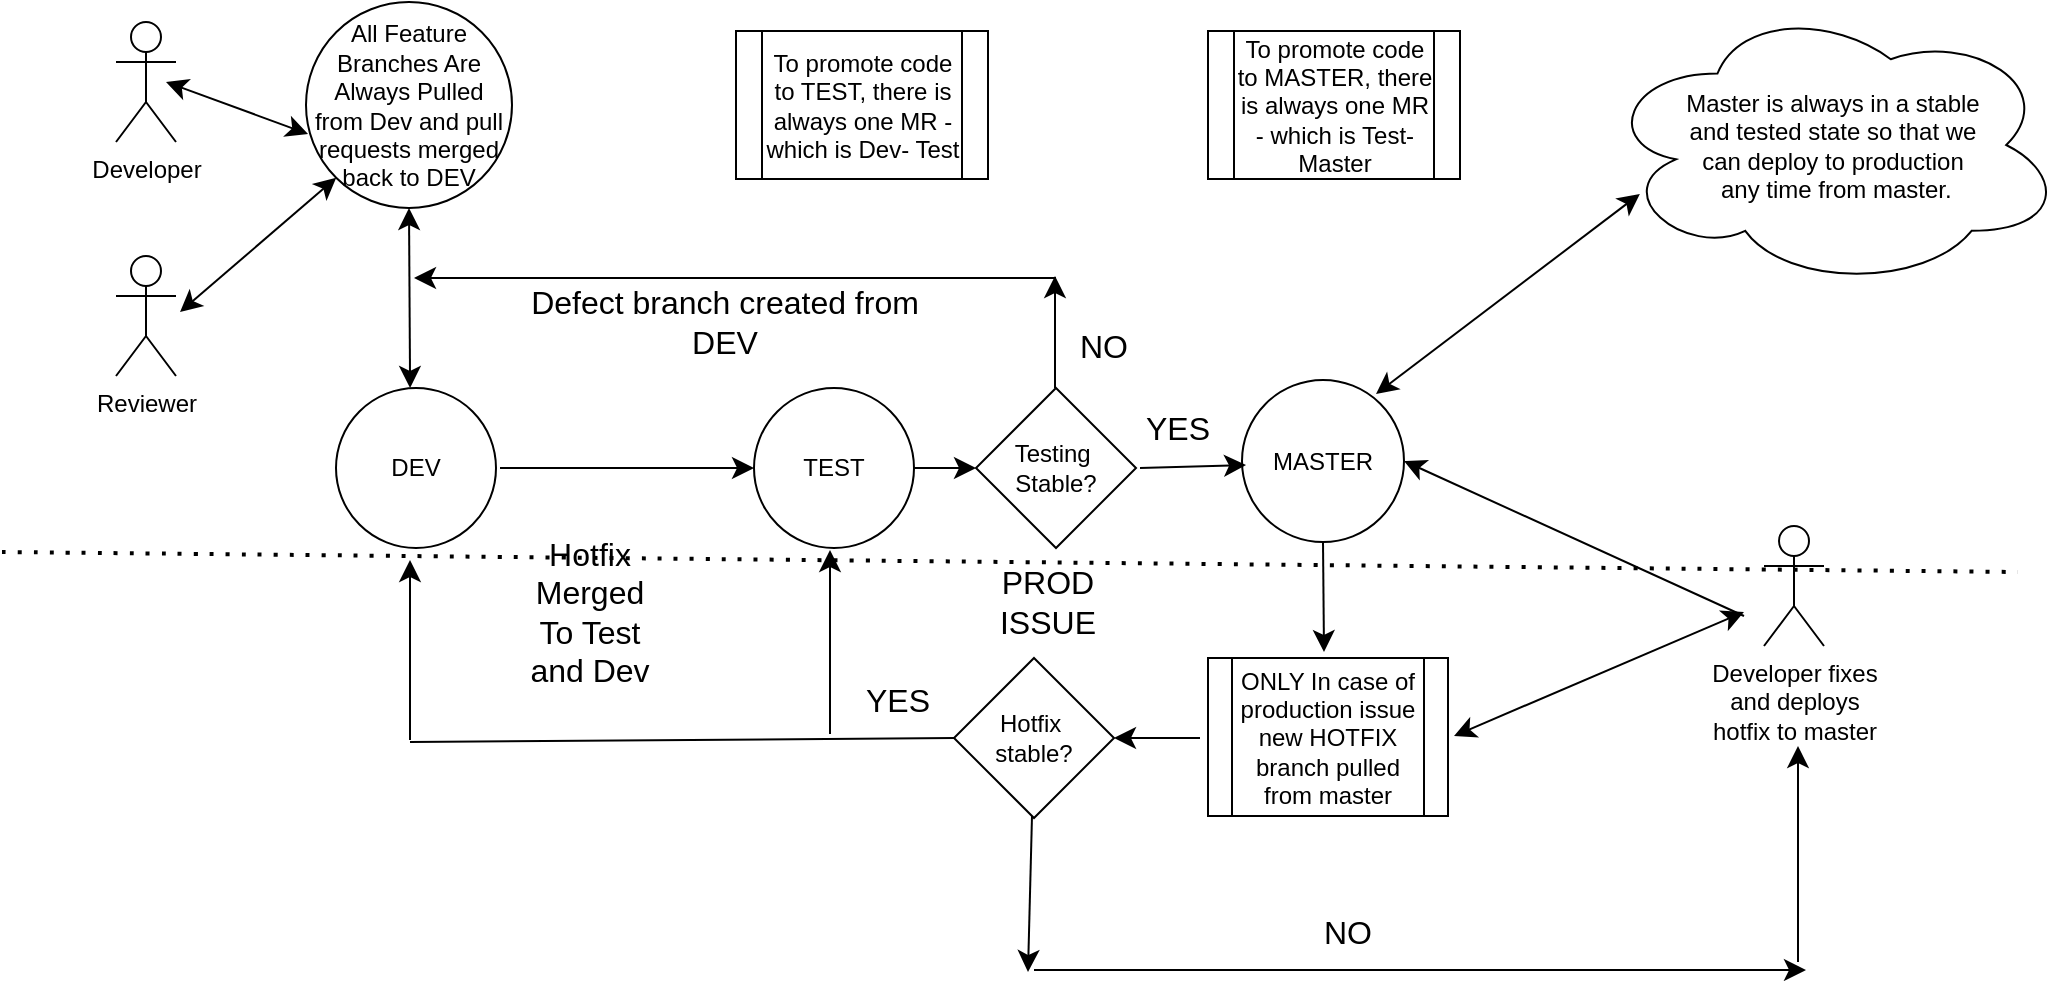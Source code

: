 <mxfile version="24.7.17">
  <diagram name="Page-1" id="bq4e-BebSLiYdaemuUL0">
    <mxGraphModel dx="1434" dy="836" grid="0" gridSize="10" guides="1" tooltips="1" connect="1" arrows="1" fold="1" page="0" pageScale="1" pageWidth="850" pageHeight="1100" math="0" shadow="0">
      <root>
        <mxCell id="0" />
        <mxCell id="1" parent="0" />
        <mxCell id="X5U-q2b1jGEAHIpkHi4O-1" value="DEV" style="ellipse;whiteSpace=wrap;html=1;aspect=fixed;" vertex="1" parent="1">
          <mxGeometry x="-151" y="100" width="80" height="80" as="geometry" />
        </mxCell>
        <mxCell id="X5U-q2b1jGEAHIpkHi4O-2" value="TEST" style="ellipse;whiteSpace=wrap;html=1;aspect=fixed;" vertex="1" parent="1">
          <mxGeometry x="58" y="100" width="80" height="80" as="geometry" />
        </mxCell>
        <mxCell id="X5U-q2b1jGEAHIpkHi4O-3" value="MASTER" style="ellipse;whiteSpace=wrap;html=1;aspect=fixed;" vertex="1" parent="1">
          <mxGeometry x="302" y="96" width="81" height="81" as="geometry" />
        </mxCell>
        <mxCell id="X5U-q2b1jGEAHIpkHi4O-5" value="" style="endArrow=classic;html=1;rounded=0;fontSize=12;startSize=8;endSize=8;curved=1;entryX=0;entryY=0.5;entryDx=0;entryDy=0;" edge="1" parent="1" target="X5U-q2b1jGEAHIpkHi4O-2">
          <mxGeometry width="50" height="50" relative="1" as="geometry">
            <mxPoint x="-69" y="140" as="sourcePoint" />
            <mxPoint x="-16" y="99" as="targetPoint" />
          </mxGeometry>
        </mxCell>
        <mxCell id="X5U-q2b1jGEAHIpkHi4O-7" value="ONLY In case of production issue new HOTFIX branch pulled from master" style="shape=process;whiteSpace=wrap;html=1;backgroundOutline=1;" vertex="1" parent="1">
          <mxGeometry x="285" y="235" width="120" height="79" as="geometry" />
        </mxCell>
        <mxCell id="X5U-q2b1jGEAHIpkHi4O-8" value="" style="endArrow=classic;html=1;rounded=0;fontSize=12;startSize=8;endSize=8;curved=1;exitX=0.5;exitY=1;exitDx=0;exitDy=0;" edge="1" parent="1" source="X5U-q2b1jGEAHIpkHi4O-3">
          <mxGeometry width="50" height="50" relative="1" as="geometry">
            <mxPoint x="339" y="188" as="sourcePoint" />
            <mxPoint x="343" y="232" as="targetPoint" />
          </mxGeometry>
        </mxCell>
        <mxCell id="X5U-q2b1jGEAHIpkHi4O-11" value="&lt;div&gt;Developer fixes&lt;/div&gt;&lt;div&gt;&amp;nbsp;and deploys&amp;nbsp;&lt;/div&gt;&lt;div&gt;hotfix to master&lt;/div&gt;" style="shape=umlActor;verticalLabelPosition=bottom;verticalAlign=top;html=1;outlineConnect=0;" vertex="1" parent="1">
          <mxGeometry x="563" y="169" width="30" height="60" as="geometry" />
        </mxCell>
        <mxCell id="X5U-q2b1jGEAHIpkHi4O-12" value="" style="endArrow=classic;startArrow=classic;html=1;rounded=0;fontSize=12;startSize=8;endSize=8;curved=1;" edge="1" parent="1">
          <mxGeometry width="50" height="50" relative="1" as="geometry">
            <mxPoint x="408" y="274" as="sourcePoint" />
            <mxPoint x="553" y="212" as="targetPoint" />
          </mxGeometry>
        </mxCell>
        <mxCell id="X5U-q2b1jGEAHIpkHi4O-13" value="" style="endArrow=classic;html=1;rounded=0;fontSize=12;startSize=8;endSize=8;curved=1;entryX=1;entryY=0.5;entryDx=0;entryDy=0;" edge="1" parent="1" target="X5U-q2b1jGEAHIpkHi4O-3">
          <mxGeometry width="50" height="50" relative="1" as="geometry">
            <mxPoint x="553" y="214" as="sourcePoint" />
            <mxPoint x="536" y="161" as="targetPoint" />
          </mxGeometry>
        </mxCell>
        <mxCell id="X5U-q2b1jGEAHIpkHi4O-14" value="&lt;div&gt;Hotfix&amp;nbsp;&lt;/div&gt;&lt;div&gt;stable?&lt;/div&gt;" style="rhombus;whiteSpace=wrap;html=1;" vertex="1" parent="1">
          <mxGeometry x="158" y="235" width="80" height="80" as="geometry" />
        </mxCell>
        <mxCell id="X5U-q2b1jGEAHIpkHi4O-16" value="" style="endArrow=none;html=1;rounded=0;fontSize=12;startSize=8;endSize=8;curved=1;" edge="1" parent="1">
          <mxGeometry width="50" height="50" relative="1" as="geometry">
            <mxPoint x="-114" y="277" as="sourcePoint" />
            <mxPoint x="158" y="275" as="targetPoint" />
          </mxGeometry>
        </mxCell>
        <mxCell id="X5U-q2b1jGEAHIpkHi4O-17" value="" style="endArrow=classic;html=1;rounded=0;fontSize=12;startSize=8;endSize=8;curved=1;" edge="1" parent="1">
          <mxGeometry width="50" height="50" relative="1" as="geometry">
            <mxPoint x="-114" y="276" as="sourcePoint" />
            <mxPoint x="-114" y="186" as="targetPoint" />
          </mxGeometry>
        </mxCell>
        <mxCell id="X5U-q2b1jGEAHIpkHi4O-18" value="" style="endArrow=classic;html=1;rounded=0;fontSize=12;startSize=8;endSize=8;curved=1;" edge="1" parent="1">
          <mxGeometry width="50" height="50" relative="1" as="geometry">
            <mxPoint x="96" y="273" as="sourcePoint" />
            <mxPoint x="96" y="181" as="targetPoint" />
          </mxGeometry>
        </mxCell>
        <mxCell id="X5U-q2b1jGEAHIpkHi4O-19" value="Hotfix Merged To Test and Dev" style="text;html=1;align=center;verticalAlign=middle;whiteSpace=wrap;rounded=0;fontSize=16;" vertex="1" parent="1">
          <mxGeometry x="-58" y="161" width="68" height="101" as="geometry" />
        </mxCell>
        <mxCell id="X5U-q2b1jGEAHIpkHi4O-21" value="YES" style="text;html=1;align=center;verticalAlign=middle;whiteSpace=wrap;rounded=0;fontSize=16;" vertex="1" parent="1">
          <mxGeometry x="100" y="241" width="60" height="30" as="geometry" />
        </mxCell>
        <mxCell id="X5U-q2b1jGEAHIpkHi4O-22" value="" style="endArrow=classic;html=1;rounded=0;fontSize=12;startSize=8;endSize=8;curved=1;entryX=1;entryY=0.5;entryDx=0;entryDy=0;" edge="1" parent="1" target="X5U-q2b1jGEAHIpkHi4O-14">
          <mxGeometry width="50" height="50" relative="1" as="geometry">
            <mxPoint x="281" y="275" as="sourcePoint" />
            <mxPoint x="273" y="247" as="targetPoint" />
          </mxGeometry>
        </mxCell>
        <mxCell id="X5U-q2b1jGEAHIpkHi4O-23" value="PROD ISSUE" style="text;html=1;align=center;verticalAlign=middle;whiteSpace=wrap;rounded=0;fontSize=16;" vertex="1" parent="1">
          <mxGeometry x="175" y="192" width="60" height="30" as="geometry" />
        </mxCell>
        <mxCell id="X5U-q2b1jGEAHIpkHi4O-24" value="" style="endArrow=classic;html=1;rounded=0;fontSize=12;startSize=8;endSize=8;curved=1;exitX=0.5;exitY=1;exitDx=0;exitDy=0;" edge="1" parent="1">
          <mxGeometry width="50" height="50" relative="1" as="geometry">
            <mxPoint x="197" y="314" as="sourcePoint" />
            <mxPoint x="195" y="392" as="targetPoint" />
          </mxGeometry>
        </mxCell>
        <mxCell id="X5U-q2b1jGEAHIpkHi4O-25" value="NO" style="text;html=1;align=center;verticalAlign=middle;whiteSpace=wrap;rounded=0;fontSize=16;" vertex="1" parent="1">
          <mxGeometry x="325" y="357" width="60" height="30" as="geometry" />
        </mxCell>
        <mxCell id="X5U-q2b1jGEAHIpkHi4O-27" value="" style="endArrow=classic;html=1;rounded=0;fontSize=12;startSize=8;endSize=8;curved=1;" edge="1" parent="1">
          <mxGeometry width="50" height="50" relative="1" as="geometry">
            <mxPoint x="198" y="391" as="sourcePoint" />
            <mxPoint x="584" y="391" as="targetPoint" />
          </mxGeometry>
        </mxCell>
        <mxCell id="X5U-q2b1jGEAHIpkHi4O-28" value="" style="endArrow=classic;html=1;rounded=0;fontSize=12;startSize=8;endSize=8;curved=1;" edge="1" parent="1">
          <mxGeometry width="50" height="50" relative="1" as="geometry">
            <mxPoint x="580" y="387" as="sourcePoint" />
            <mxPoint x="580" y="279" as="targetPoint" />
          </mxGeometry>
        </mxCell>
        <mxCell id="X5U-q2b1jGEAHIpkHi4O-29" value="&lt;div&gt;Developer&lt;/div&gt;&lt;div&gt;&lt;br&gt;&lt;/div&gt;" style="shape=umlActor;verticalLabelPosition=bottom;verticalAlign=top;html=1;outlineConnect=0;" vertex="1" parent="1">
          <mxGeometry x="-261" y="-83" width="30" height="60" as="geometry" />
        </mxCell>
        <mxCell id="X5U-q2b1jGEAHIpkHi4O-39" value="All Feature Branches Are Always Pulled from Dev and pull requests merged back to DEV" style="ellipse;whiteSpace=wrap;html=1;aspect=fixed;" vertex="1" parent="1">
          <mxGeometry x="-166" y="-93" width="103" height="103" as="geometry" />
        </mxCell>
        <mxCell id="X5U-q2b1jGEAHIpkHi4O-40" value="" style="endArrow=classic;startArrow=classic;html=1;rounded=0;fontSize=12;startSize=8;endSize=8;curved=1;exitX=0.463;exitY=0;exitDx=0;exitDy=0;exitPerimeter=0;entryX=0.5;entryY=1;entryDx=0;entryDy=0;" edge="1" parent="1" source="X5U-q2b1jGEAHIpkHi4O-1" target="X5U-q2b1jGEAHIpkHi4O-39">
          <mxGeometry width="50" height="50" relative="1" as="geometry">
            <mxPoint x="-181" y="80" as="sourcePoint" />
            <mxPoint x="-119" y="17" as="targetPoint" />
          </mxGeometry>
        </mxCell>
        <mxCell id="X5U-q2b1jGEAHIpkHi4O-43" value="Reviewer" style="shape=umlActor;verticalLabelPosition=bottom;verticalAlign=top;html=1;outlineConnect=0;" vertex="1" parent="1">
          <mxGeometry x="-261" y="34" width="30" height="60" as="geometry" />
        </mxCell>
        <mxCell id="X5U-q2b1jGEAHIpkHi4O-49" value="" style="endArrow=classic;startArrow=classic;html=1;rounded=0;fontSize=12;startSize=8;endSize=8;curved=1;entryX=0;entryY=1;entryDx=0;entryDy=0;" edge="1" parent="1" target="X5U-q2b1jGEAHIpkHi4O-39">
          <mxGeometry width="50" height="50" relative="1" as="geometry">
            <mxPoint x="-229" y="62" as="sourcePoint" />
            <mxPoint x="-179" y="12" as="targetPoint" />
          </mxGeometry>
        </mxCell>
        <mxCell id="X5U-q2b1jGEAHIpkHi4O-50" value="" style="endArrow=classic;startArrow=classic;html=1;rounded=0;fontSize=12;startSize=8;endSize=8;curved=1;entryX=0.01;entryY=0.641;entryDx=0;entryDy=0;entryPerimeter=0;" edge="1" parent="1" target="X5U-q2b1jGEAHIpkHi4O-39">
          <mxGeometry width="50" height="50" relative="1" as="geometry">
            <mxPoint x="-236" y="-53.05" as="sourcePoint" />
            <mxPoint x="-154.953" y="-60.001" as="targetPoint" />
          </mxGeometry>
        </mxCell>
        <mxCell id="X5U-q2b1jGEAHIpkHi4O-51" value="To promote code to TEST, there is always one MR - which is Dev- Test" style="shape=process;whiteSpace=wrap;html=1;backgroundOutline=1;" vertex="1" parent="1">
          <mxGeometry x="49" y="-78.5" width="126" height="74" as="geometry" />
        </mxCell>
        <mxCell id="X5U-q2b1jGEAHIpkHi4O-52" value="To promote code to MASTER, there is always one MR - which is Test- Master" style="shape=process;whiteSpace=wrap;html=1;backgroundOutline=1;" vertex="1" parent="1">
          <mxGeometry x="285" y="-78.5" width="126" height="74" as="geometry" />
        </mxCell>
        <mxCell id="X5U-q2b1jGEAHIpkHi4O-53" value="&lt;div&gt;Testing&amp;nbsp;&lt;/div&gt;&lt;div&gt;Stable?&lt;/div&gt;" style="rhombus;whiteSpace=wrap;html=1;" vertex="1" parent="1">
          <mxGeometry x="169" y="100" width="80" height="80" as="geometry" />
        </mxCell>
        <mxCell id="X5U-q2b1jGEAHIpkHi4O-54" value="" style="endArrow=classic;html=1;rounded=0;fontSize=12;startSize=8;endSize=8;curved=1;entryX=0;entryY=0.5;entryDx=0;entryDy=0;exitX=1;exitY=0.5;exitDx=0;exitDy=0;" edge="1" parent="1" source="X5U-q2b1jGEAHIpkHi4O-2" target="X5U-q2b1jGEAHIpkHi4O-53">
          <mxGeometry width="50" height="50" relative="1" as="geometry">
            <mxPoint x="143" y="136" as="sourcePoint" />
            <mxPoint x="186" y="94" as="targetPoint" />
          </mxGeometry>
        </mxCell>
        <mxCell id="X5U-q2b1jGEAHIpkHi4O-58" value="" style="endArrow=classic;html=1;rounded=0;fontSize=12;startSize=8;endSize=8;curved=1;entryX=0.025;entryY=0.525;entryDx=0;entryDy=0;entryPerimeter=0;" edge="1" parent="1" target="X5U-q2b1jGEAHIpkHi4O-3">
          <mxGeometry width="50" height="50" relative="1" as="geometry">
            <mxPoint x="251" y="140" as="sourcePoint" />
            <mxPoint x="291" y="140" as="targetPoint" />
          </mxGeometry>
        </mxCell>
        <mxCell id="X5U-q2b1jGEAHIpkHi4O-59" value="YES" style="text;html=1;align=center;verticalAlign=middle;whiteSpace=wrap;rounded=0;fontSize=16;" vertex="1" parent="1">
          <mxGeometry x="240" y="105" width="60" height="30" as="geometry" />
        </mxCell>
        <mxCell id="X5U-q2b1jGEAHIpkHi4O-62" value="" style="endArrow=classic;html=1;rounded=0;fontSize=12;startSize=8;endSize=8;curved=1;" edge="1" parent="1">
          <mxGeometry width="50" height="50" relative="1" as="geometry">
            <mxPoint x="208.5" y="100" as="sourcePoint" />
            <mxPoint x="208.5" y="44" as="targetPoint" />
          </mxGeometry>
        </mxCell>
        <mxCell id="X5U-q2b1jGEAHIpkHi4O-63" value="NO" style="text;html=1;align=center;verticalAlign=middle;whiteSpace=wrap;rounded=0;fontSize=16;" vertex="1" parent="1">
          <mxGeometry x="203" y="64" width="60" height="30" as="geometry" />
        </mxCell>
        <mxCell id="X5U-q2b1jGEAHIpkHi4O-65" value="" style="endArrow=classic;html=1;rounded=0;fontSize=12;startSize=8;endSize=8;curved=1;" edge="1" parent="1">
          <mxGeometry width="50" height="50" relative="1" as="geometry">
            <mxPoint x="209" y="45" as="sourcePoint" />
            <mxPoint x="-112" y="45" as="targetPoint" />
          </mxGeometry>
        </mxCell>
        <mxCell id="X5U-q2b1jGEAHIpkHi4O-66" value="Defect branch created from DEV" style="text;html=1;align=center;verticalAlign=middle;whiteSpace=wrap;rounded=0;fontSize=16;" vertex="1" parent="1">
          <mxGeometry x="-70" y="52" width="227" height="30" as="geometry" />
        </mxCell>
        <mxCell id="X5U-q2b1jGEAHIpkHi4O-67" value="" style="endArrow=none;dashed=1;html=1;dashPattern=1 3;strokeWidth=2;rounded=0;fontSize=12;startSize=8;endSize=8;curved=1;" edge="1" parent="1">
          <mxGeometry width="50" height="50" relative="1" as="geometry">
            <mxPoint x="-318" y="182" as="sourcePoint" />
            <mxPoint x="690" y="192" as="targetPoint" />
          </mxGeometry>
        </mxCell>
        <mxCell id="X5U-q2b1jGEAHIpkHi4O-68" value="&lt;div&gt;Master is always in a stable&lt;/div&gt;&lt;div&gt;&amp;nbsp;and tested state so that we&amp;nbsp;&lt;/div&gt;&lt;div&gt;can deploy to production&lt;/div&gt;&lt;div&gt;&amp;nbsp;any time from master.&lt;/div&gt;" style="ellipse;shape=cloud;whiteSpace=wrap;html=1;" vertex="1" parent="1">
          <mxGeometry x="482" y="-93" width="231" height="143" as="geometry" />
        </mxCell>
        <mxCell id="X5U-q2b1jGEAHIpkHi4O-69" value="" style="endArrow=classic;startArrow=classic;html=1;rounded=0;fontSize=12;startSize=8;endSize=8;curved=1;entryX=0.082;entryY=0.671;entryDx=0;entryDy=0;entryPerimeter=0;" edge="1" parent="1" target="X5U-q2b1jGEAHIpkHi4O-68">
          <mxGeometry width="50" height="50" relative="1" as="geometry">
            <mxPoint x="369" y="103" as="sourcePoint" />
            <mxPoint x="419" y="53" as="targetPoint" />
          </mxGeometry>
        </mxCell>
      </root>
    </mxGraphModel>
  </diagram>
</mxfile>
